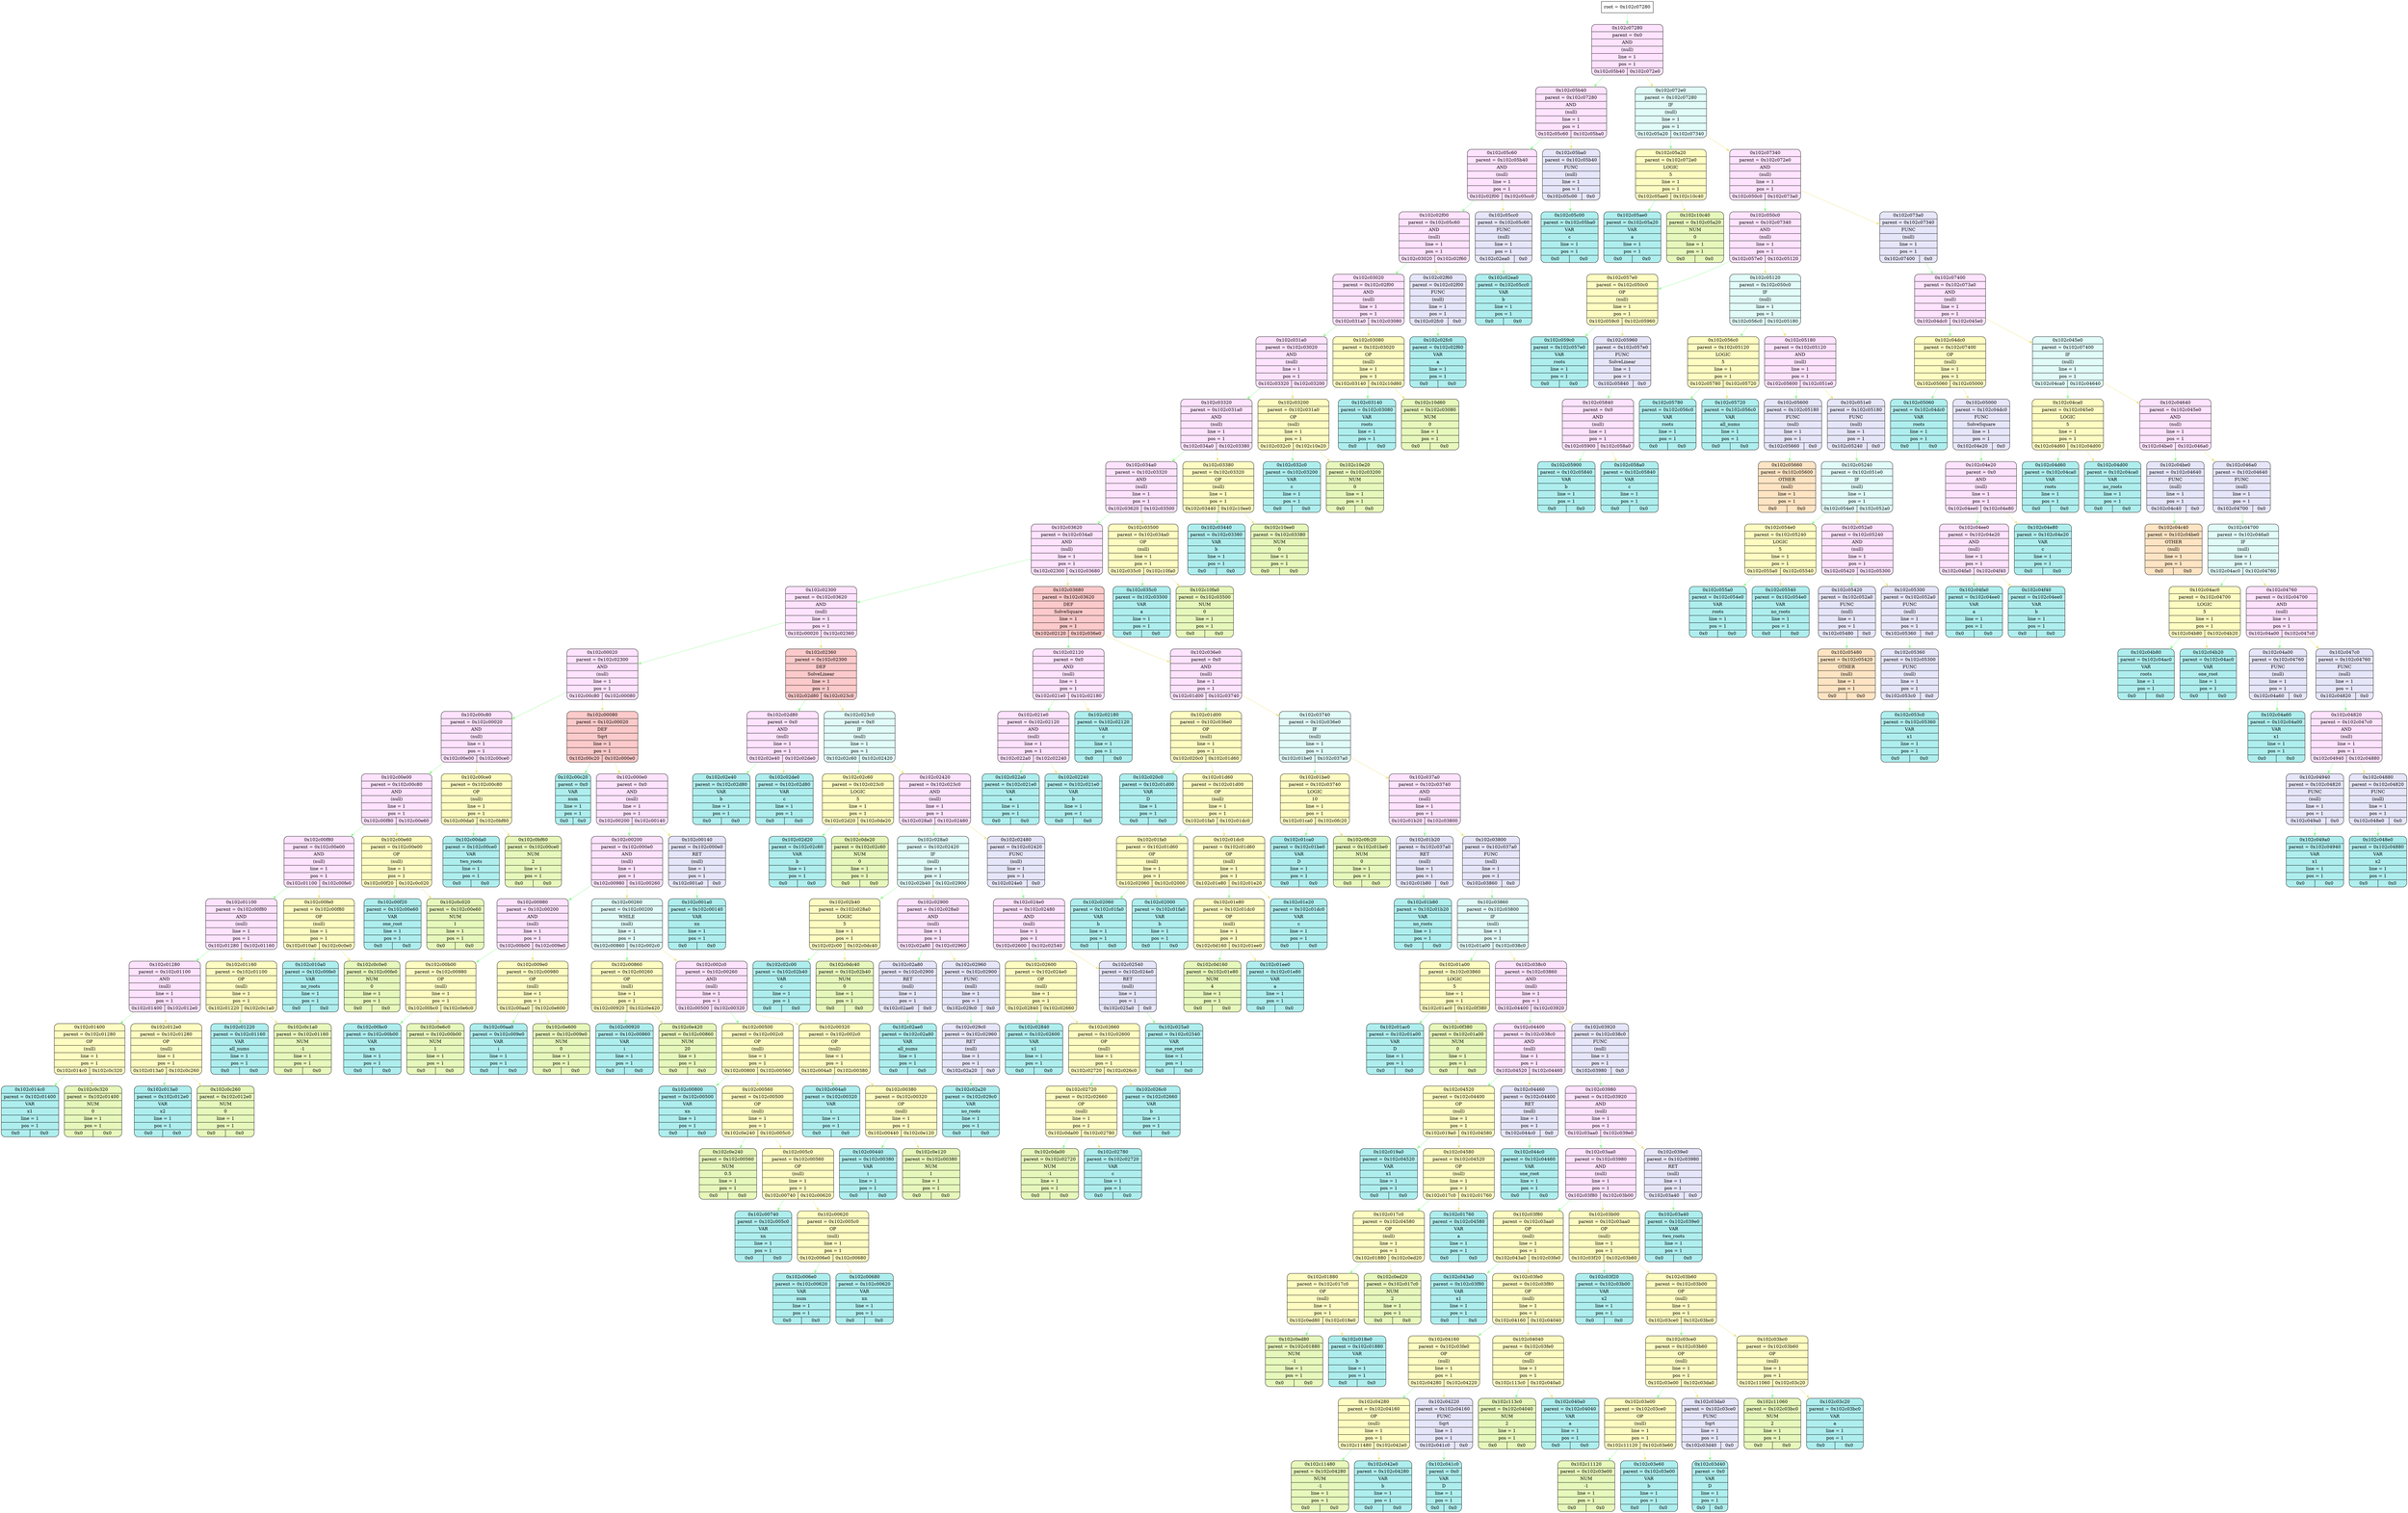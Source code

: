 digraph
{
    node_info[shape = record, label = "{root = 0x102c07280}"];

    node_info->node_0x102c07280 [color = "#98FB98"];
    node_0x102c07280[shape = Mrecord, label = "{{0x102c07280} | {parent =  0x0} | {AND} | {(null)} | {line = 1} | {pos = 1} | {0x102c05b40 | 0x102c072e0}}",
                                        style="filled", fillcolor="#FFE3FF"];
    node_0x102c05b40[shape = Mrecord, label = "{{0x102c05b40} | {parent =  0x102c07280} | {AND} | {(null)} | {line = 1} | {pos = 1} | {0x102c05c60 | 0x102c05ba0}}",
                                        style="filled", fillcolor="#FFE3FF"];
    node_0x102c05c60[shape = Mrecord, label = "{{0x102c05c60} | {parent =  0x102c05b40} | {AND} | {(null)} | {line = 1} | {pos = 1} | {0x102c02f00 | 0x102c05cc0}}",
                                        style="filled", fillcolor="#FFE3FF"];
    node_0x102c02f00[shape = Mrecord, label = "{{0x102c02f00} | {parent =  0x102c05c60} | {AND} | {(null)} | {line = 1} | {pos = 1} | {0x102c03020 | 0x102c02f60}}",
                                        style="filled", fillcolor="#FFE3FF"];
    node_0x102c03020[shape = Mrecord, label = "{{0x102c03020} | {parent =  0x102c02f00} | {AND} | {(null)} | {line = 1} | {pos = 1} | {0x102c031a0 | 0x102c03080}}",
                                        style="filled", fillcolor="#FFE3FF"];
    node_0x102c031a0[shape = Mrecord, label = "{{0x102c031a0} | {parent =  0x102c03020} | {AND} | {(null)} | {line = 1} | {pos = 1} | {0x102c03320 | 0x102c03200}}",
                                        style="filled", fillcolor="#FFE3FF"];
    node_0x102c03320[shape = Mrecord, label = "{{0x102c03320} | {parent =  0x102c031a0} | {AND} | {(null)} | {line = 1} | {pos = 1} | {0x102c034a0 | 0x102c03380}}",
                                        style="filled", fillcolor="#FFE3FF"];
    node_0x102c034a0[shape = Mrecord, label = "{{0x102c034a0} | {parent =  0x102c03320} | {AND} | {(null)} | {line = 1} | {pos = 1} | {0x102c03620 | 0x102c03500}}",
                                        style="filled", fillcolor="#FFE3FF"];
    node_0x102c03620[shape = Mrecord, label = "{{0x102c03620} | {parent =  0x102c034a0} | {AND} | {(null)} | {line = 1} | {pos = 1} | {0x102c02300 | 0x102c03680}}",
                                        style="filled", fillcolor="#FFE3FF"];
    node_0x102c02300[shape = Mrecord, label = "{{0x102c02300} | {parent =  0x102c03620} | {AND} | {(null)} | {line = 1} | {pos = 1} | {0x102c00020 | 0x102c02360}}",
                                        style="filled", fillcolor="#FFE3FF"];
    node_0x102c00020[shape = Mrecord, label = "{{0x102c00020} | {parent =  0x102c02300} | {AND} | {(null)} | {line = 1} | {pos = 1} | {0x102c00c80 | 0x102c00080}}",
                                        style="filled", fillcolor="#FFE3FF"];
    node_0x102c00c80[shape = Mrecord, label = "{{0x102c00c80} | {parent =  0x102c00020} | {AND} | {(null)} | {line = 1} | {pos = 1} | {0x102c00e00 | 0x102c00ce0}}",
                                        style="filled", fillcolor="#FFE3FF"];
    node_0x102c00e00[shape = Mrecord, label = "{{0x102c00e00} | {parent =  0x102c00c80} | {AND} | {(null)} | {line = 1} | {pos = 1} | {0x102c00f80 | 0x102c00e60}}",
                                        style="filled", fillcolor="#FFE3FF"];
    node_0x102c00f80[shape = Mrecord, label = "{{0x102c00f80} | {parent =  0x102c00e00} | {AND} | {(null)} | {line = 1} | {pos = 1} | {0x102c01100 | 0x102c00fe0}}",
                                        style="filled", fillcolor="#FFE3FF"];
    node_0x102c01100[shape = Mrecord, label = "{{0x102c01100} | {parent =  0x102c00f80} | {AND} | {(null)} | {line = 1} | {pos = 1} | {0x102c01280 | 0x102c01160}}",
                                        style="filled", fillcolor="#FFE3FF"];
    node_0x102c01280[shape = Mrecord, label = "{{0x102c01280} | {parent =  0x102c01100} | {AND} | {(null)} | {line = 1} | {pos = 1} | {0x102c01400 | 0x102c012e0}}",
                                        style="filled", fillcolor="#FFE3FF"];
    node_0x102c01400[shape = Mrecord, label = "{{0x102c01400} | {parent =  0x102c01280} | {OP} | {(null)} | {line = 1} | {pos = 1} | {0x102c014c0 | 0x102c0c320}}",
                                        style="filled", fillcolor="#FFFDC2"];
    node_0x102c014c0[shape = Mrecord, label = "{{0x102c014c0} | {parent =  0x102c01400} | {VAR} | {x1} | {line = 1} | {pos = 1} | {0x0 | 0x0}}",
                                        style="filled", fillcolor="#AFEEEE"];
    node_0x102c0c320[shape = Mrecord, label = "{{0x102c0c320} | {parent =  0x102c01400} | {NUM} | {0} | {line = 1} | {pos = 1} | {0x0 | 0x0}}",
                style="filled", fillcolor="#E7F8BC"];
    node_0x102c012e0[shape = Mrecord, label = "{{0x102c012e0} | {parent =  0x102c01280} | {OP} | {(null)} | {line = 1} | {pos = 1} | {0x102c013a0 | 0x102c0c260}}",
                                        style="filled", fillcolor="#FFFDC2"];
    node_0x102c013a0[shape = Mrecord, label = "{{0x102c013a0} | {parent =  0x102c012e0} | {VAR} | {x2} | {line = 1} | {pos = 1} | {0x0 | 0x0}}",
                                        style="filled", fillcolor="#AFEEEE"];
    node_0x102c0c260[shape = Mrecord, label = "{{0x102c0c260} | {parent =  0x102c012e0} | {NUM} | {0} | {line = 1} | {pos = 1} | {0x0 | 0x0}}",
                style="filled", fillcolor="#E7F8BC"];
    node_0x102c01160[shape = Mrecord, label = "{{0x102c01160} | {parent =  0x102c01100} | {OP} | {(null)} | {line = 1} | {pos = 1} | {0x102c01220 | 0x102c0c1a0}}",
                                        style="filled", fillcolor="#FFFDC2"];
    node_0x102c01220[shape = Mrecord, label = "{{0x102c01220} | {parent =  0x102c01160} | {VAR} | {all_nums} | {line = 1} | {pos = 1} | {0x0 | 0x0}}",
                                        style="filled", fillcolor="#AFEEEE"];
    node_0x102c0c1a0[shape = Mrecord, label = "{{0x102c0c1a0} | {parent =  0x102c01160} | {NUM} | {-1} | {line = 1} | {pos = 1} | {0x0 | 0x0}}",
                style="filled", fillcolor="#E7F8BC"];
    node_0x102c00fe0[shape = Mrecord, label = "{{0x102c00fe0} | {parent =  0x102c00f80} | {OP} | {(null)} | {line = 1} | {pos = 1} | {0x102c010a0 | 0x102c0c0e0}}",
                                        style="filled", fillcolor="#FFFDC2"];
    node_0x102c010a0[shape = Mrecord, label = "{{0x102c010a0} | {parent =  0x102c00fe0} | {VAR} | {no_roots} | {line = 1} | {pos = 1} | {0x0 | 0x0}}",
                                        style="filled", fillcolor="#AFEEEE"];
    node_0x102c0c0e0[shape = Mrecord, label = "{{0x102c0c0e0} | {parent =  0x102c00fe0} | {NUM} | {0} | {line = 1} | {pos = 1} | {0x0 | 0x0}}",
                style="filled", fillcolor="#E7F8BC"];
    node_0x102c00e60[shape = Mrecord, label = "{{0x102c00e60} | {parent =  0x102c00e00} | {OP} | {(null)} | {line = 1} | {pos = 1} | {0x102c00f20 | 0x102c0c020}}",
                                        style="filled", fillcolor="#FFFDC2"];
    node_0x102c00f20[shape = Mrecord, label = "{{0x102c00f20} | {parent =  0x102c00e60} | {VAR} | {one_root} | {line = 1} | {pos = 1} | {0x0 | 0x0}}",
                                        style="filled", fillcolor="#AFEEEE"];
    node_0x102c0c020[shape = Mrecord, label = "{{0x102c0c020} | {parent =  0x102c00e60} | {NUM} | {1} | {line = 1} | {pos = 1} | {0x0 | 0x0}}",
                style="filled", fillcolor="#E7F8BC"];
    node_0x102c00ce0[shape = Mrecord, label = "{{0x102c00ce0} | {parent =  0x102c00c80} | {OP} | {(null)} | {line = 1} | {pos = 1} | {0x102c00da0 | 0x102c0bf60}}",
                                        style="filled", fillcolor="#FFFDC2"];
    node_0x102c00da0[shape = Mrecord, label = "{{0x102c00da0} | {parent =  0x102c00ce0} | {VAR} | {two_roots} | {line = 1} | {pos = 1} | {0x0 | 0x0}}",
                                        style="filled", fillcolor="#AFEEEE"];
    node_0x102c0bf60[shape = Mrecord, label = "{{0x102c0bf60} | {parent =  0x102c00ce0} | {NUM} | {2} | {line = 1} | {pos = 1} | {0x0 | 0x0}}",
                style="filled", fillcolor="#E7F8BC"];
    node_0x102c00080[shape = Mrecord, label = "{{0x102c00080} | {parent =  0x102c00020} | {DEF} | {Sqrt} | {line = 1} | {pos = 1} | {0x102c00c20 | 0x102c000e0}}",
                                        style="filled", fillcolor="#FCCACA"];
    node_0x102c00c20[shape = Mrecord, label = "{{0x102c00c20} | {parent =  0x0} | {VAR} | {num} | {line = 1} | {pos = 1} | {0x0 | 0x0}}",
                                        style="filled", fillcolor="#AFEEEE"];
    node_0x102c000e0[shape = Mrecord, label = "{{0x102c000e0} | {parent =  0x0} | {AND} | {(null)} | {line = 1} | {pos = 1} | {0x102c00200 | 0x102c00140}}",
                                        style="filled", fillcolor="#FFE3FF"];
    node_0x102c00200[shape = Mrecord, label = "{{0x102c00200} | {parent =  0x102c000e0} | {AND} | {(null)} | {line = 1} | {pos = 1} | {0x102c00980 | 0x102c00260}}",
                                        style="filled", fillcolor="#FFE3FF"];
    node_0x102c00980[shape = Mrecord, label = "{{0x102c00980} | {parent =  0x102c00200} | {AND} | {(null)} | {line = 1} | {pos = 1} | {0x102c00b00 | 0x102c009e0}}",
                                        style="filled", fillcolor="#FFE3FF"];
    node_0x102c00b00[shape = Mrecord, label = "{{0x102c00b00} | {parent =  0x102c00980} | {OP} | {(null)} | {line = 1} | {pos = 1} | {0x102c00bc0 | 0x102c0e6c0}}",
                                        style="filled", fillcolor="#FFFDC2"];
    node_0x102c00bc0[shape = Mrecord, label = "{{0x102c00bc0} | {parent =  0x102c00b00} | {VAR} | {xn} | {line = 1} | {pos = 1} | {0x0 | 0x0}}",
                                        style="filled", fillcolor="#AFEEEE"];
    node_0x102c0e6c0[shape = Mrecord, label = "{{0x102c0e6c0} | {parent =  0x102c00b00} | {NUM} | {1} | {line = 1} | {pos = 1} | {0x0 | 0x0}}",
                style="filled", fillcolor="#E7F8BC"];
    node_0x102c009e0[shape = Mrecord, label = "{{0x102c009e0} | {parent =  0x102c00980} | {OP} | {(null)} | {line = 1} | {pos = 1} | {0x102c00aa0 | 0x102c0e600}}",
                                        style="filled", fillcolor="#FFFDC2"];
    node_0x102c00aa0[shape = Mrecord, label = "{{0x102c00aa0} | {parent =  0x102c009e0} | {VAR} | {i} | {line = 1} | {pos = 1} | {0x0 | 0x0}}",
                                        style="filled", fillcolor="#AFEEEE"];
    node_0x102c0e600[shape = Mrecord, label = "{{0x102c0e600} | {parent =  0x102c009e0} | {NUM} | {0} | {line = 1} | {pos = 1} | {0x0 | 0x0}}",
                style="filled", fillcolor="#E7F8BC"];
    node_0x102c00260[shape = Mrecord, label = "{{0x102c00260} | {parent =  0x102c00200} | {WHILE} | {(null)} | {line = 1} | {pos = 1} | {0x102c00860 | 0x102c002c0}}",
                                        style="filled", fillcolor="#E1FCF9"];
    node_0x102c00860[shape = Mrecord, label = "{{0x102c00860} | {parent =  0x102c00260} | {OP} | {(null)} | {line = 1} | {pos = 1} | {0x102c00920 | 0x102c0e420}}",
                                        style="filled", fillcolor="#FFFDC2"];
    node_0x102c00920[shape = Mrecord, label = "{{0x102c00920} | {parent =  0x102c00860} | {VAR} | {i} | {line = 1} | {pos = 1} | {0x0 | 0x0}}",
                                        style="filled", fillcolor="#AFEEEE"];
    node_0x102c0e420[shape = Mrecord, label = "{{0x102c0e420} | {parent =  0x102c00860} | {NUM} | {20} | {line = 1} | {pos = 1} | {0x0 | 0x0}}",
                style="filled", fillcolor="#E7F8BC"];
    node_0x102c002c0[shape = Mrecord, label = "{{0x102c002c0} | {parent =  0x102c00260} | {AND} | {(null)} | {line = 1} | {pos = 1} | {0x102c00500 | 0x102c00320}}",
                                        style="filled", fillcolor="#FFE3FF"];
    node_0x102c00500[shape = Mrecord, label = "{{0x102c00500} | {parent =  0x102c002c0} | {OP} | {(null)} | {line = 1} | {pos = 1} | {0x102c00800 | 0x102c00560}}",
                                        style="filled", fillcolor="#FFFDC2"];
    node_0x102c00800[shape = Mrecord, label = "{{0x102c00800} | {parent =  0x102c00500} | {VAR} | {xn} | {line = 1} | {pos = 1} | {0x0 | 0x0}}",
                                        style="filled", fillcolor="#AFEEEE"];
    node_0x102c00560[shape = Mrecord, label = "{{0x102c00560} | {parent =  0x102c00500} | {OP} | {(null)} | {line = 1} | {pos = 1} | {0x102c0e240 | 0x102c005c0}}",
                                        style="filled", fillcolor="#FFFDC2"];
    node_0x102c0e240[shape = Mrecord, label = "{{0x102c0e240} | {parent =  0x102c00560} | {NUM} | {0.5} | {line = 1} | {pos = 1} | {0x0 | 0x0}}",
                style="filled", fillcolor="#E7F8BC"];
    node_0x102c005c0[shape = Mrecord, label = "{{0x102c005c0} | {parent =  0x102c00560} | {OP} | {(null)} | {line = 1} | {pos = 1} | {0x102c00740 | 0x102c00620}}",
                                        style="filled", fillcolor="#FFFDC2"];
    node_0x102c00740[shape = Mrecord, label = "{{0x102c00740} | {parent =  0x102c005c0} | {VAR} | {xn} | {line = 1} | {pos = 1} | {0x0 | 0x0}}",
                                        style="filled", fillcolor="#AFEEEE"];
    node_0x102c00620[shape = Mrecord, label = "{{0x102c00620} | {parent =  0x102c005c0} | {OP} | {(null)} | {line = 1} | {pos = 1} | {0x102c006e0 | 0x102c00680}}",
                                        style="filled", fillcolor="#FFFDC2"];
    node_0x102c006e0[shape = Mrecord, label = "{{0x102c006e0} | {parent =  0x102c00620} | {VAR} | {num} | {line = 1} | {pos = 1} | {0x0 | 0x0}}",
                                        style="filled", fillcolor="#AFEEEE"];
    node_0x102c00680[shape = Mrecord, label = "{{0x102c00680} | {parent =  0x102c00620} | {VAR} | {xn} | {line = 1} | {pos = 1} | {0x0 | 0x0}}",
                                        style="filled", fillcolor="#AFEEEE"];
    node_0x102c00320[shape = Mrecord, label = "{{0x102c00320} | {parent =  0x102c002c0} | {OP} | {(null)} | {line = 1} | {pos = 1} | {0x102c004a0 | 0x102c00380}}",
                                        style="filled", fillcolor="#FFFDC2"];
    node_0x102c004a0[shape = Mrecord, label = "{{0x102c004a0} | {parent =  0x102c00320} | {VAR} | {i} | {line = 1} | {pos = 1} | {0x0 | 0x0}}",
                                        style="filled", fillcolor="#AFEEEE"];
    node_0x102c00380[shape = Mrecord, label = "{{0x102c00380} | {parent =  0x102c00320} | {OP} | {(null)} | {line = 1} | {pos = 1} | {0x102c00440 | 0x102c0e120}}",
                                        style="filled", fillcolor="#FFFDC2"];
    node_0x102c00440[shape = Mrecord, label = "{{0x102c00440} | {parent =  0x102c00380} | {VAR} | {i} | {line = 1} | {pos = 1} | {0x0 | 0x0}}",
                                        style="filled", fillcolor="#AFEEEE"];
    node_0x102c0e120[shape = Mrecord, label = "{{0x102c0e120} | {parent =  0x102c00380} | {NUM} | {1} | {line = 1} | {pos = 1} | {0x0 | 0x0}}",
                style="filled", fillcolor="#E7F8BC"];
    node_0x102c00140[shape = Mrecord, label = "{{0x102c00140} | {parent =  0x102c000e0} | {RET} | {(null)} | {line = 1} | {pos = 1} | {0x102c001a0 | 0x0}}",
                                        style="filled", fillcolor="#E6E6FA"];
    node_0x102c001a0[shape = Mrecord, label = "{{0x102c001a0} | {parent =  0x102c00140} | {VAR} | {xn} | {line = 1} | {pos = 1} | {0x0 | 0x0}}",
                                        style="filled", fillcolor="#AFEEEE"];
    node_0x102c02360[shape = Mrecord, label = "{{0x102c02360} | {parent =  0x102c02300} | {DEF} | {SolveLinear} | {line = 1} | {pos = 1} | {0x102c02d80 | 0x102c023c0}}",
                                        style="filled", fillcolor="#FCCACA"];
    node_0x102c02d80[shape = Mrecord, label = "{{0x102c02d80} | {parent =  0x0} | {AND} | {(null)} | {line = 1} | {pos = 1} | {0x102c02e40 | 0x102c02de0}}",
                                        style="filled", fillcolor="#FFE3FF"];
    node_0x102c02e40[shape = Mrecord, label = "{{0x102c02e40} | {parent =  0x102c02d80} | {VAR} | {b} | {line = 1} | {pos = 1} | {0x0 | 0x0}}",
                                        style="filled", fillcolor="#AFEEEE"];
    node_0x102c02de0[shape = Mrecord, label = "{{0x102c02de0} | {parent =  0x102c02d80} | {VAR} | {c} | {line = 1} | {pos = 1} | {0x0 | 0x0}}",
                                        style="filled", fillcolor="#AFEEEE"];
    node_0x102c023c0[shape = Mrecord, label = "{{0x102c023c0} | {parent =  0x0} | {IF} | {(null)} | {line = 1} | {pos = 1} | {0x102c02c60 | 0x102c02420}}",
                                        style="filled", fillcolor="#E1FCF9"];
    node_0x102c02c60[shape = Mrecord, label = "{{0x102c02c60} | {parent =  0x102c023c0} | {LOGIC} | {5} | {line = 1} | {pos = 1} | {0x102c02d20 | 0x102c0de20}}",
                style="filled", fillcolor="#FFFDC2"];
    node_0x102c02d20[shape = Mrecord, label = "{{0x102c02d20} | {parent =  0x102c02c60} | {VAR} | {b} | {line = 1} | {pos = 1} | {0x0 | 0x0}}",
                                        style="filled", fillcolor="#AFEEEE"];
    node_0x102c0de20[shape = Mrecord, label = "{{0x102c0de20} | {parent =  0x102c02c60} | {NUM} | {0} | {line = 1} | {pos = 1} | {0x0 | 0x0}}",
                style="filled", fillcolor="#E7F8BC"];
    node_0x102c02420[shape = Mrecord, label = "{{0x102c02420} | {parent =  0x102c023c0} | {AND} | {(null)} | {line = 1} | {pos = 1} | {0x102c028a0 | 0x102c02480}}",
                                        style="filled", fillcolor="#FFE3FF"];
    node_0x102c028a0[shape = Mrecord, label = "{{0x102c028a0} | {parent =  0x102c02420} | {IF} | {(null)} | {line = 1} | {pos = 1} | {0x102c02b40 | 0x102c02900}}",
                                        style="filled", fillcolor="#E1FCF9"];
    node_0x102c02b40[shape = Mrecord, label = "{{0x102c02b40} | {parent =  0x102c028a0} | {LOGIC} | {5} | {line = 1} | {pos = 1} | {0x102c02c00 | 0x102c0dc40}}",
                style="filled", fillcolor="#FFFDC2"];
    node_0x102c02c00[shape = Mrecord, label = "{{0x102c02c00} | {parent =  0x102c02b40} | {VAR} | {c} | {line = 1} | {pos = 1} | {0x0 | 0x0}}",
                                        style="filled", fillcolor="#AFEEEE"];
    node_0x102c0dc40[shape = Mrecord, label = "{{0x102c0dc40} | {parent =  0x102c02b40} | {NUM} | {0} | {line = 1} | {pos = 1} | {0x0 | 0x0}}",
                style="filled", fillcolor="#E7F8BC"];
    node_0x102c02900[shape = Mrecord, label = "{{0x102c02900} | {parent =  0x102c028a0} | {AND} | {(null)} | {line = 1} | {pos = 1} | {0x102c02a80 | 0x102c02960}}",
                                        style="filled", fillcolor="#FFE3FF"];
    node_0x102c02a80[shape = Mrecord, label = "{{0x102c02a80} | {parent =  0x102c02900} | {RET} | {(null)} | {line = 1} | {pos = 1} | {0x102c02ae0 | 0x0}}",
                                        style="filled", fillcolor="#E6E6FA"];
    node_0x102c02ae0[shape = Mrecord, label = "{{0x102c02ae0} | {parent =  0x102c02a80} | {VAR} | {all_nums} | {line = 1} | {pos = 1} | {0x0 | 0x0}}",
                                        style="filled", fillcolor="#AFEEEE"];
    node_0x102c02960[shape = Mrecord, label = "{{0x102c02960} | {parent =  0x102c02900} | {FUNC} | {(null)} | {line = 1} | {pos = 1} | {0x102c029c0 | 0x0}}",
                                        style="filled", fillcolor="#E6E6FA"];
    node_0x102c029c0[shape = Mrecord, label = "{{0x102c029c0} | {parent =  0x102c02960} | {RET} | {(null)} | {line = 1} | {pos = 1} | {0x102c02a20 | 0x0}}",
                                        style="filled", fillcolor="#E6E6FA"];
    node_0x102c02a20[shape = Mrecord, label = "{{0x102c02a20} | {parent =  0x102c029c0} | {VAR} | {no_roots} | {line = 1} | {pos = 1} | {0x0 | 0x0}}",
                                        style="filled", fillcolor="#AFEEEE"];
    node_0x102c02480[shape = Mrecord, label = "{{0x102c02480} | {parent =  0x102c02420} | {FUNC} | {(null)} | {line = 1} | {pos = 1} | {0x102c024e0 | 0x0}}",
                                        style="filled", fillcolor="#E6E6FA"];
    node_0x102c024e0[shape = Mrecord, label = "{{0x102c024e0} | {parent =  0x102c02480} | {AND} | {(null)} | {line = 1} | {pos = 1} | {0x102c02600 | 0x102c02540}}",
                                        style="filled", fillcolor="#FFE3FF"];
    node_0x102c02600[shape = Mrecord, label = "{{0x102c02600} | {parent =  0x102c024e0} | {OP} | {(null)} | {line = 1} | {pos = 1} | {0x102c02840 | 0x102c02660}}",
                                        style="filled", fillcolor="#FFFDC2"];
    node_0x102c02840[shape = Mrecord, label = "{{0x102c02840} | {parent =  0x102c02600} | {VAR} | {x1} | {line = 1} | {pos = 1} | {0x0 | 0x0}}",
                                        style="filled", fillcolor="#AFEEEE"];
    node_0x102c02660[shape = Mrecord, label = "{{0x102c02660} | {parent =  0x102c02600} | {OP} | {(null)} | {line = 1} | {pos = 1} | {0x102c02720 | 0x102c026c0}}",
                                        style="filled", fillcolor="#FFFDC2"];
    node_0x102c02720[shape = Mrecord, label = "{{0x102c02720} | {parent =  0x102c02660} | {OP} | {(null)} | {line = 1} | {pos = 1} | {0x102c0da00 | 0x102c02780}}",
                                        style="filled", fillcolor="#FFFDC2"];
    node_0x102c0da00[shape = Mrecord, label = "{{0x102c0da00} | {parent =  0x102c02720} | {NUM} | {-1} | {line = 1} | {pos = 1} | {0x0 | 0x0}}",
                style="filled", fillcolor="#E7F8BC"];
    node_0x102c02780[shape = Mrecord, label = "{{0x102c02780} | {parent =  0x102c02720} | {VAR} | {c} | {line = 1} | {pos = 1} | {0x0 | 0x0}}",
                                        style="filled", fillcolor="#AFEEEE"];
    node_0x102c026c0[shape = Mrecord, label = "{{0x102c026c0} | {parent =  0x102c02660} | {VAR} | {b} | {line = 1} | {pos = 1} | {0x0 | 0x0}}",
                                        style="filled", fillcolor="#AFEEEE"];
    node_0x102c02540[shape = Mrecord, label = "{{0x102c02540} | {parent =  0x102c024e0} | {RET} | {(null)} | {line = 1} | {pos = 1} | {0x102c025a0 | 0x0}}",
                                        style="filled", fillcolor="#E6E6FA"];
    node_0x102c025a0[shape = Mrecord, label = "{{0x102c025a0} | {parent =  0x102c02540} | {VAR} | {one_root} | {line = 1} | {pos = 1} | {0x0 | 0x0}}",
                                        style="filled", fillcolor="#AFEEEE"];
    node_0x102c03680[shape = Mrecord, label = "{{0x102c03680} | {parent =  0x102c03620} | {DEF} | {SolveSquare} | {line = 1} | {pos = 1} | {0x102c02120 | 0x102c036e0}}",
                                        style="filled", fillcolor="#FCCACA"];
    node_0x102c02120[shape = Mrecord, label = "{{0x102c02120} | {parent =  0x0} | {AND} | {(null)} | {line = 1} | {pos = 1} | {0x102c021e0 | 0x102c02180}}",
                                        style="filled", fillcolor="#FFE3FF"];
    node_0x102c021e0[shape = Mrecord, label = "{{0x102c021e0} | {parent =  0x102c02120} | {AND} | {(null)} | {line = 1} | {pos = 1} | {0x102c022a0 | 0x102c02240}}",
                                        style="filled", fillcolor="#FFE3FF"];
    node_0x102c022a0[shape = Mrecord, label = "{{0x102c022a0} | {parent =  0x102c021e0} | {VAR} | {a} | {line = 1} | {pos = 1} | {0x0 | 0x0}}",
                                        style="filled", fillcolor="#AFEEEE"];
    node_0x102c02240[shape = Mrecord, label = "{{0x102c02240} | {parent =  0x102c021e0} | {VAR} | {b} | {line = 1} | {pos = 1} | {0x0 | 0x0}}",
                                        style="filled", fillcolor="#AFEEEE"];
    node_0x102c02180[shape = Mrecord, label = "{{0x102c02180} | {parent =  0x102c02120} | {VAR} | {c} | {line = 1} | {pos = 1} | {0x0 | 0x0}}",
                                        style="filled", fillcolor="#AFEEEE"];
    node_0x102c036e0[shape = Mrecord, label = "{{0x102c036e0} | {parent =  0x0} | {AND} | {(null)} | {line = 1} | {pos = 1} | {0x102c01d00 | 0x102c03740}}",
                                        style="filled", fillcolor="#FFE3FF"];
    node_0x102c01d00[shape = Mrecord, label = "{{0x102c01d00} | {parent =  0x102c036e0} | {OP} | {(null)} | {line = 1} | {pos = 1} | {0x102c020c0 | 0x102c01d60}}",
                                        style="filled", fillcolor="#FFFDC2"];
    node_0x102c020c0[shape = Mrecord, label = "{{0x102c020c0} | {parent =  0x102c01d00} | {VAR} | {D} | {line = 1} | {pos = 1} | {0x0 | 0x0}}",
                                        style="filled", fillcolor="#AFEEEE"];
    node_0x102c01d60[shape = Mrecord, label = "{{0x102c01d60} | {parent =  0x102c01d00} | {OP} | {(null)} | {line = 1} | {pos = 1} | {0x102c01fa0 | 0x102c01dc0}}",
                                        style="filled", fillcolor="#FFFDC2"];
    node_0x102c01fa0[shape = Mrecord, label = "{{0x102c01fa0} | {parent =  0x102c01d60} | {OP} | {(null)} | {line = 1} | {pos = 1} | {0x102c02060 | 0x102c02000}}",
                                        style="filled", fillcolor="#FFFDC2"];
    node_0x102c02060[shape = Mrecord, label = "{{0x102c02060} | {parent =  0x102c01fa0} | {VAR} | {b} | {line = 1} | {pos = 1} | {0x0 | 0x0}}",
                                        style="filled", fillcolor="#AFEEEE"];
    node_0x102c02000[shape = Mrecord, label = "{{0x102c02000} | {parent =  0x102c01fa0} | {VAR} | {b} | {line = 1} | {pos = 1} | {0x0 | 0x0}}",
                                        style="filled", fillcolor="#AFEEEE"];
    node_0x102c01dc0[shape = Mrecord, label = "{{0x102c01dc0} | {parent =  0x102c01d60} | {OP} | {(null)} | {line = 1} | {pos = 1} | {0x102c01e80 | 0x102c01e20}}",
                                        style="filled", fillcolor="#FFFDC2"];
    node_0x102c01e80[shape = Mrecord, label = "{{0x102c01e80} | {parent =  0x102c01dc0} | {OP} | {(null)} | {line = 1} | {pos = 1} | {0x102c0d160 | 0x102c01ee0}}",
                                        style="filled", fillcolor="#FFFDC2"];
    node_0x102c0d160[shape = Mrecord, label = "{{0x102c0d160} | {parent =  0x102c01e80} | {NUM} | {4} | {line = 1} | {pos = 1} | {0x0 | 0x0}}",
                style="filled", fillcolor="#E7F8BC"];
    node_0x102c01ee0[shape = Mrecord, label = "{{0x102c01ee0} | {parent =  0x102c01e80} | {VAR} | {a} | {line = 1} | {pos = 1} | {0x0 | 0x0}}",
                                        style="filled", fillcolor="#AFEEEE"];
    node_0x102c01e20[shape = Mrecord, label = "{{0x102c01e20} | {parent =  0x102c01dc0} | {VAR} | {c} | {line = 1} | {pos = 1} | {0x0 | 0x0}}",
                                        style="filled", fillcolor="#AFEEEE"];
    node_0x102c03740[shape = Mrecord, label = "{{0x102c03740} | {parent =  0x102c036e0} | {IF} | {(null)} | {line = 1} | {pos = 1} | {0x102c01be0 | 0x102c037a0}}",
                                        style="filled", fillcolor="#E1FCF9"];
    node_0x102c01be0[shape = Mrecord, label = "{{0x102c01be0} | {parent =  0x102c03740} | {LOGIC} | {10} | {line = 1} | {pos = 1} | {0x102c01ca0 | 0x102c0fc20}}",
                style="filled", fillcolor="#FFFDC2"];
    node_0x102c01ca0[shape = Mrecord, label = "{{0x102c01ca0} | {parent =  0x102c01be0} | {VAR} | {D} | {line = 1} | {pos = 1} | {0x0 | 0x0}}",
                                        style="filled", fillcolor="#AFEEEE"];
    node_0x102c0fc20[shape = Mrecord, label = "{{0x102c0fc20} | {parent =  0x102c01be0} | {NUM} | {0} | {line = 1} | {pos = 1} | {0x0 | 0x0}}",
                style="filled", fillcolor="#E7F8BC"];
    node_0x102c037a0[shape = Mrecord, label = "{{0x102c037a0} | {parent =  0x102c03740} | {AND} | {(null)} | {line = 1} | {pos = 1} | {0x102c01b20 | 0x102c03800}}",
                                        style="filled", fillcolor="#FFE3FF"];
    node_0x102c01b20[shape = Mrecord, label = "{{0x102c01b20} | {parent =  0x102c037a0} | {RET} | {(null)} | {line = 1} | {pos = 1} | {0x102c01b80 | 0x0}}",
                                        style="filled", fillcolor="#E6E6FA"];
    node_0x102c01b80[shape = Mrecord, label = "{{0x102c01b80} | {parent =  0x102c01b20} | {VAR} | {no_roots} | {line = 1} | {pos = 1} | {0x0 | 0x0}}",
                                        style="filled", fillcolor="#AFEEEE"];
    node_0x102c03800[shape = Mrecord, label = "{{0x102c03800} | {parent =  0x102c037a0} | {FUNC} | {(null)} | {line = 1} | {pos = 1} | {0x102c03860 | 0x0}}",
                                        style="filled", fillcolor="#E6E6FA"];
    node_0x102c03860[shape = Mrecord, label = "{{0x102c03860} | {parent =  0x102c03800} | {IF} | {(null)} | {line = 1} | {pos = 1} | {0x102c01a00 | 0x102c038c0}}",
                                        style="filled", fillcolor="#E1FCF9"];
    node_0x102c01a00[shape = Mrecord, label = "{{0x102c01a00} | {parent =  0x102c03860} | {LOGIC} | {5} | {line = 1} | {pos = 1} | {0x102c01ac0 | 0x102c0f380}}",
                style="filled", fillcolor="#FFFDC2"];
    node_0x102c01ac0[shape = Mrecord, label = "{{0x102c01ac0} | {parent =  0x102c01a00} | {VAR} | {D} | {line = 1} | {pos = 1} | {0x0 | 0x0}}",
                                        style="filled", fillcolor="#AFEEEE"];
    node_0x102c0f380[shape = Mrecord, label = "{{0x102c0f380} | {parent =  0x102c01a00} | {NUM} | {0} | {line = 1} | {pos = 1} | {0x0 | 0x0}}",
                style="filled", fillcolor="#E7F8BC"];
    node_0x102c038c0[shape = Mrecord, label = "{{0x102c038c0} | {parent =  0x102c03860} | {AND} | {(null)} | {line = 1} | {pos = 1} | {0x102c04400 | 0x102c03920}}",
                                        style="filled", fillcolor="#FFE3FF"];
    node_0x102c04400[shape = Mrecord, label = "{{0x102c04400} | {parent =  0x102c038c0} | {AND} | {(null)} | {line = 1} | {pos = 1} | {0x102c04520 | 0x102c04460}}",
                                        style="filled", fillcolor="#FFE3FF"];
    node_0x102c04520[shape = Mrecord, label = "{{0x102c04520} | {parent =  0x102c04400} | {OP} | {(null)} | {line = 1} | {pos = 1} | {0x102c019a0 | 0x102c04580}}",
                                        style="filled", fillcolor="#FFFDC2"];
    node_0x102c019a0[shape = Mrecord, label = "{{0x102c019a0} | {parent =  0x102c04520} | {VAR} | {x1} | {line = 1} | {pos = 1} | {0x0 | 0x0}}",
                                        style="filled", fillcolor="#AFEEEE"];
    node_0x102c04580[shape = Mrecord, label = "{{0x102c04580} | {parent =  0x102c04520} | {OP} | {(null)} | {line = 1} | {pos = 1} | {0x102c017c0 | 0x102c01760}}",
                                        style="filled", fillcolor="#FFFDC2"];
    node_0x102c017c0[shape = Mrecord, label = "{{0x102c017c0} | {parent =  0x102c04580} | {OP} | {(null)} | {line = 1} | {pos = 1} | {0x102c01880 | 0x102c0ed20}}",
                                        style="filled", fillcolor="#FFFDC2"];
    node_0x102c01880[shape = Mrecord, label = "{{0x102c01880} | {parent =  0x102c017c0} | {OP} | {(null)} | {line = 1} | {pos = 1} | {0x102c0ed80 | 0x102c018e0}}",
                                        style="filled", fillcolor="#FFFDC2"];
    node_0x102c0ed80[shape = Mrecord, label = "{{0x102c0ed80} | {parent =  0x102c01880} | {NUM} | {-1} | {line = 1} | {pos = 1} | {0x0 | 0x0}}",
                style="filled", fillcolor="#E7F8BC"];
    node_0x102c018e0[shape = Mrecord, label = "{{0x102c018e0} | {parent =  0x102c01880} | {VAR} | {b} | {line = 1} | {pos = 1} | {0x0 | 0x0}}",
                                        style="filled", fillcolor="#AFEEEE"];
    node_0x102c0ed20[shape = Mrecord, label = "{{0x102c0ed20} | {parent =  0x102c017c0} | {NUM} | {2} | {line = 1} | {pos = 1} | {0x0 | 0x0}}",
                style="filled", fillcolor="#E7F8BC"];
    node_0x102c01760[shape = Mrecord, label = "{{0x102c01760} | {parent =  0x102c04580} | {VAR} | {a} | {line = 1} | {pos = 1} | {0x0 | 0x0}}",
                                        style="filled", fillcolor="#AFEEEE"];
    node_0x102c04460[shape = Mrecord, label = "{{0x102c04460} | {parent =  0x102c04400} | {RET} | {(null)} | {line = 1} | {pos = 1} | {0x102c044c0 | 0x0}}",
                                        style="filled", fillcolor="#E6E6FA"];
    node_0x102c044c0[shape = Mrecord, label = "{{0x102c044c0} | {parent =  0x102c04460} | {VAR} | {one_root} | {line = 1} | {pos = 1} | {0x0 | 0x0}}",
                                        style="filled", fillcolor="#AFEEEE"];
    node_0x102c03920[shape = Mrecord, label = "{{0x102c03920} | {parent =  0x102c038c0} | {FUNC} | {(null)} | {line = 1} | {pos = 1} | {0x102c03980 | 0x0}}",
                                        style="filled", fillcolor="#E6E6FA"];
    node_0x102c03980[shape = Mrecord, label = "{{0x102c03980} | {parent =  0x102c03920} | {AND} | {(null)} | {line = 1} | {pos = 1} | {0x102c03aa0 | 0x102c039e0}}",
                                        style="filled", fillcolor="#FFE3FF"];
    node_0x102c03aa0[shape = Mrecord, label = "{{0x102c03aa0} | {parent =  0x102c03980} | {AND} | {(null)} | {line = 1} | {pos = 1} | {0x102c03f80 | 0x102c03b00}}",
                                        style="filled", fillcolor="#FFE3FF"];
    node_0x102c03f80[shape = Mrecord, label = "{{0x102c03f80} | {parent =  0x102c03aa0} | {OP} | {(null)} | {line = 1} | {pos = 1} | {0x102c043a0 | 0x102c03fe0}}",
                                        style="filled", fillcolor="#FFFDC2"];
    node_0x102c043a0[shape = Mrecord, label = "{{0x102c043a0} | {parent =  0x102c03f80} | {VAR} | {x1} | {line = 1} | {pos = 1} | {0x0 | 0x0}}",
                                        style="filled", fillcolor="#AFEEEE"];
    node_0x102c03fe0[shape = Mrecord, label = "{{0x102c03fe0} | {parent =  0x102c03f80} | {OP} | {(null)} | {line = 1} | {pos = 1} | {0x102c04160 | 0x102c04040}}",
                                        style="filled", fillcolor="#FFFDC2"];
    node_0x102c04160[shape = Mrecord, label = "{{0x102c04160} | {parent =  0x102c03fe0} | {OP} | {(null)} | {line = 1} | {pos = 1} | {0x102c04280 | 0x102c04220}}",
                                        style="filled", fillcolor="#FFFDC2"];
    node_0x102c04280[shape = Mrecord, label = "{{0x102c04280} | {parent =  0x102c04160} | {OP} | {(null)} | {line = 1} | {pos = 1} | {0x102c11480 | 0x102c042e0}}",
                                        style="filled", fillcolor="#FFFDC2"];
    node_0x102c11480[shape = Mrecord, label = "{{0x102c11480} | {parent =  0x102c04280} | {NUM} | {-1} | {line = 1} | {pos = 1} | {0x0 | 0x0}}",
                style="filled", fillcolor="#E7F8BC"];
    node_0x102c042e0[shape = Mrecord, label = "{{0x102c042e0} | {parent =  0x102c04280} | {VAR} | {b} | {line = 1} | {pos = 1} | {0x0 | 0x0}}",
                                        style="filled", fillcolor="#AFEEEE"];
    node_0x102c04220[shape = Mrecord, label = "{{0x102c04220} | {parent =  0x102c04160} | {FUNC} | {Sqrt} | {line = 1} | {pos = 1} | {0x102c041c0 | 0x0}}",
                                        style="filled", fillcolor="#E6E6FA"];
    node_0x102c041c0[shape = Mrecord, label = "{{0x102c041c0} | {parent =  0x0} | {VAR} | {D} | {line = 1} | {pos = 1} | {0x0 | 0x0}}",
                                        style="filled", fillcolor="#AFEEEE"];
    node_0x102c04040[shape = Mrecord, label = "{{0x102c04040} | {parent =  0x102c03fe0} | {OP} | {(null)} | {line = 1} | {pos = 1} | {0x102c113c0 | 0x102c040a0}}",
                                        style="filled", fillcolor="#FFFDC2"];
    node_0x102c113c0[shape = Mrecord, label = "{{0x102c113c0} | {parent =  0x102c04040} | {NUM} | {2} | {line = 1} | {pos = 1} | {0x0 | 0x0}}",
                style="filled", fillcolor="#E7F8BC"];
    node_0x102c040a0[shape = Mrecord, label = "{{0x102c040a0} | {parent =  0x102c04040} | {VAR} | {a} | {line = 1} | {pos = 1} | {0x0 | 0x0}}",
                                        style="filled", fillcolor="#AFEEEE"];
    node_0x102c03b00[shape = Mrecord, label = "{{0x102c03b00} | {parent =  0x102c03aa0} | {OP} | {(null)} | {line = 1} | {pos = 1} | {0x102c03f20 | 0x102c03b60}}",
                                        style="filled", fillcolor="#FFFDC2"];
    node_0x102c03f20[shape = Mrecord, label = "{{0x102c03f20} | {parent =  0x102c03b00} | {VAR} | {x2} | {line = 1} | {pos = 1} | {0x0 | 0x0}}",
                                        style="filled", fillcolor="#AFEEEE"];
    node_0x102c03b60[shape = Mrecord, label = "{{0x102c03b60} | {parent =  0x102c03b00} | {OP} | {(null)} | {line = 1} | {pos = 1} | {0x102c03ce0 | 0x102c03bc0}}",
                                        style="filled", fillcolor="#FFFDC2"];
    node_0x102c03ce0[shape = Mrecord, label = "{{0x102c03ce0} | {parent =  0x102c03b60} | {OP} | {(null)} | {line = 1} | {pos = 1} | {0x102c03e00 | 0x102c03da0}}",
                                        style="filled", fillcolor="#FFFDC2"];
    node_0x102c03e00[shape = Mrecord, label = "{{0x102c03e00} | {parent =  0x102c03ce0} | {OP} | {(null)} | {line = 1} | {pos = 1} | {0x102c11120 | 0x102c03e60}}",
                                        style="filled", fillcolor="#FFFDC2"];
    node_0x102c11120[shape = Mrecord, label = "{{0x102c11120} | {parent =  0x102c03e00} | {NUM} | {-1} | {line = 1} | {pos = 1} | {0x0 | 0x0}}",
                style="filled", fillcolor="#E7F8BC"];
    node_0x102c03e60[shape = Mrecord, label = "{{0x102c03e60} | {parent =  0x102c03e00} | {VAR} | {b} | {line = 1} | {pos = 1} | {0x0 | 0x0}}",
                                        style="filled", fillcolor="#AFEEEE"];
    node_0x102c03da0[shape = Mrecord, label = "{{0x102c03da0} | {parent =  0x102c03ce0} | {FUNC} | {Sqrt} | {line = 1} | {pos = 1} | {0x102c03d40 | 0x0}}",
                                        style="filled", fillcolor="#E6E6FA"];
    node_0x102c03d40[shape = Mrecord, label = "{{0x102c03d40} | {parent =  0x0} | {VAR} | {D} | {line = 1} | {pos = 1} | {0x0 | 0x0}}",
                                        style="filled", fillcolor="#AFEEEE"];
    node_0x102c03bc0[shape = Mrecord, label = "{{0x102c03bc0} | {parent =  0x102c03b60} | {OP} | {(null)} | {line = 1} | {pos = 1} | {0x102c11060 | 0x102c03c20}}",
                                        style="filled", fillcolor="#FFFDC2"];
    node_0x102c11060[shape = Mrecord, label = "{{0x102c11060} | {parent =  0x102c03bc0} | {NUM} | {2} | {line = 1} | {pos = 1} | {0x0 | 0x0}}",
                style="filled", fillcolor="#E7F8BC"];
    node_0x102c03c20[shape = Mrecord, label = "{{0x102c03c20} | {parent =  0x102c03bc0} | {VAR} | {a} | {line = 1} | {pos = 1} | {0x0 | 0x0}}",
                                        style="filled", fillcolor="#AFEEEE"];
    node_0x102c039e0[shape = Mrecord, label = "{{0x102c039e0} | {parent =  0x102c03980} | {RET} | {(null)} | {line = 1} | {pos = 1} | {0x102c03a40 | 0x0}}",
                                        style="filled", fillcolor="#E6E6FA"];
    node_0x102c03a40[shape = Mrecord, label = "{{0x102c03a40} | {parent =  0x102c039e0} | {VAR} | {two_roots} | {line = 1} | {pos = 1} | {0x0 | 0x0}}",
                                        style="filled", fillcolor="#AFEEEE"];
    node_0x102c03500[shape = Mrecord, label = "{{0x102c03500} | {parent =  0x102c034a0} | {OP} | {(null)} | {line = 1} | {pos = 1} | {0x102c035c0 | 0x102c10fa0}}",
                                        style="filled", fillcolor="#FFFDC2"];
    node_0x102c035c0[shape = Mrecord, label = "{{0x102c035c0} | {parent =  0x102c03500} | {VAR} | {a} | {line = 1} | {pos = 1} | {0x0 | 0x0}}",
                                        style="filled", fillcolor="#AFEEEE"];
    node_0x102c10fa0[shape = Mrecord, label = "{{0x102c10fa0} | {parent =  0x102c03500} | {NUM} | {0} | {line = 1} | {pos = 1} | {0x0 | 0x0}}",
                style="filled", fillcolor="#E7F8BC"];
    node_0x102c03380[shape = Mrecord, label = "{{0x102c03380} | {parent =  0x102c03320} | {OP} | {(null)} | {line = 1} | {pos = 1} | {0x102c03440 | 0x102c10ee0}}",
                                        style="filled", fillcolor="#FFFDC2"];
    node_0x102c03440[shape = Mrecord, label = "{{0x102c03440} | {parent =  0x102c03380} | {VAR} | {b} | {line = 1} | {pos = 1} | {0x0 | 0x0}}",
                                        style="filled", fillcolor="#AFEEEE"];
    node_0x102c10ee0[shape = Mrecord, label = "{{0x102c10ee0} | {parent =  0x102c03380} | {NUM} | {0} | {line = 1} | {pos = 1} | {0x0 | 0x0}}",
                style="filled", fillcolor="#E7F8BC"];
    node_0x102c03200[shape = Mrecord, label = "{{0x102c03200} | {parent =  0x102c031a0} | {OP} | {(null)} | {line = 1} | {pos = 1} | {0x102c032c0 | 0x102c10e20}}",
                                        style="filled", fillcolor="#FFFDC2"];
    node_0x102c032c0[shape = Mrecord, label = "{{0x102c032c0} | {parent =  0x102c03200} | {VAR} | {c} | {line = 1} | {pos = 1} | {0x0 | 0x0}}",
                                        style="filled", fillcolor="#AFEEEE"];
    node_0x102c10e20[shape = Mrecord, label = "{{0x102c10e20} | {parent =  0x102c03200} | {NUM} | {0} | {line = 1} | {pos = 1} | {0x0 | 0x0}}",
                style="filled", fillcolor="#E7F8BC"];
    node_0x102c03080[shape = Mrecord, label = "{{0x102c03080} | {parent =  0x102c03020} | {OP} | {(null)} | {line = 1} | {pos = 1} | {0x102c03140 | 0x102c10d60}}",
                                        style="filled", fillcolor="#FFFDC2"];
    node_0x102c03140[shape = Mrecord, label = "{{0x102c03140} | {parent =  0x102c03080} | {VAR} | {roots} | {line = 1} | {pos = 1} | {0x0 | 0x0}}",
                                        style="filled", fillcolor="#AFEEEE"];
    node_0x102c10d60[shape = Mrecord, label = "{{0x102c10d60} | {parent =  0x102c03080} | {NUM} | {0} | {line = 1} | {pos = 1} | {0x0 | 0x0}}",
                style="filled", fillcolor="#E7F8BC"];
    node_0x102c02f60[shape = Mrecord, label = "{{0x102c02f60} | {parent =  0x102c02f00} | {FUNC} | {(null)} | {line = 1} | {pos = 1} | {0x102c02fc0 | 0x0}}",
                                        style="filled", fillcolor="#E6E6FA"];
    node_0x102c02fc0[shape = Mrecord, label = "{{0x102c02fc0} | {parent =  0x102c02f60} | {VAR} | {a} | {line = 1} | {pos = 1} | {0x0 | 0x0}}",
                                        style="filled", fillcolor="#AFEEEE"];
    node_0x102c05cc0[shape = Mrecord, label = "{{0x102c05cc0} | {parent =  0x102c05c60} | {FUNC} | {(null)} | {line = 1} | {pos = 1} | {0x102c02ea0 | 0x0}}",
                                        style="filled", fillcolor="#E6E6FA"];
    node_0x102c02ea0[shape = Mrecord, label = "{{0x102c02ea0} | {parent =  0x102c05cc0} | {VAR} | {b} | {line = 1} | {pos = 1} | {0x0 | 0x0}}",
                                        style="filled", fillcolor="#AFEEEE"];
    node_0x102c05ba0[shape = Mrecord, label = "{{0x102c05ba0} | {parent =  0x102c05b40} | {FUNC} | {(null)} | {line = 1} | {pos = 1} | {0x102c05c00 | 0x0}}",
                                        style="filled", fillcolor="#E6E6FA"];
    node_0x102c05c00[shape = Mrecord, label = "{{0x102c05c00} | {parent =  0x102c05ba0} | {VAR} | {c} | {line = 1} | {pos = 1} | {0x0 | 0x0}}",
                                        style="filled", fillcolor="#AFEEEE"];
    node_0x102c072e0[shape = Mrecord, label = "{{0x102c072e0} | {parent =  0x102c07280} | {IF} | {(null)} | {line = 1} | {pos = 1} | {0x102c05a20 | 0x102c07340}}",
                                        style="filled", fillcolor="#E1FCF9"];
    node_0x102c05a20[shape = Mrecord, label = "{{0x102c05a20} | {parent =  0x102c072e0} | {LOGIC} | {5} | {line = 1} | {pos = 1} | {0x102c05ae0 | 0x102c10c40}}",
                style="filled", fillcolor="#FFFDC2"];
    node_0x102c05ae0[shape = Mrecord, label = "{{0x102c05ae0} | {parent =  0x102c05a20} | {VAR} | {a} | {line = 1} | {pos = 1} | {0x0 | 0x0}}",
                                        style="filled", fillcolor="#AFEEEE"];
    node_0x102c10c40[shape = Mrecord, label = "{{0x102c10c40} | {parent =  0x102c05a20} | {NUM} | {0} | {line = 1} | {pos = 1} | {0x0 | 0x0}}",
                style="filled", fillcolor="#E7F8BC"];
    node_0x102c07340[shape = Mrecord, label = "{{0x102c07340} | {parent =  0x102c072e0} | {AND} | {(null)} | {line = 1} | {pos = 1} | {0x102c050c0 | 0x102c073a0}}",
                                        style="filled", fillcolor="#FFE3FF"];
    node_0x102c050c0[shape = Mrecord, label = "{{0x102c050c0} | {parent =  0x102c07340} | {AND} | {(null)} | {line = 1} | {pos = 1} | {0x102c057e0 | 0x102c05120}}",
                                        style="filled", fillcolor="#FFE3FF"];
    node_0x102c057e0[shape = Mrecord, label = "{{0x102c057e0} | {parent =  0x102c050c0} | {OP} | {(null)} | {line = 1} | {pos = 1} | {0x102c059c0 | 0x102c05960}}",
                                        style="filled", fillcolor="#FFFDC2"];
    node_0x102c059c0[shape = Mrecord, label = "{{0x102c059c0} | {parent =  0x102c057e0} | {VAR} | {roots} | {line = 1} | {pos = 1} | {0x0 | 0x0}}",
                                        style="filled", fillcolor="#AFEEEE"];
    node_0x102c05960[shape = Mrecord, label = "{{0x102c05960} | {parent =  0x102c057e0} | {FUNC} | {SolveLinear} | {line = 1} | {pos = 1} | {0x102c05840 | 0x0}}",
                                        style="filled", fillcolor="#E6E6FA"];
    node_0x102c05840[shape = Mrecord, label = "{{0x102c05840} | {parent =  0x0} | {AND} | {(null)} | {line = 1} | {pos = 1} | {0x102c05900 | 0x102c058a0}}",
                                        style="filled", fillcolor="#FFE3FF"];
    node_0x102c05900[shape = Mrecord, label = "{{0x102c05900} | {parent =  0x102c05840} | {VAR} | {b} | {line = 1} | {pos = 1} | {0x0 | 0x0}}",
                                        style="filled", fillcolor="#AFEEEE"];
    node_0x102c058a0[shape = Mrecord, label = "{{0x102c058a0} | {parent =  0x102c05840} | {VAR} | {c} | {line = 1} | {pos = 1} | {0x0 | 0x0}}",
                                        style="filled", fillcolor="#AFEEEE"];
    node_0x102c05120[shape = Mrecord, label = "{{0x102c05120} | {parent =  0x102c050c0} | {IF} | {(null)} | {line = 1} | {pos = 1} | {0x102c056c0 | 0x102c05180}}",
                                        style="filled", fillcolor="#E1FCF9"];
    node_0x102c056c0[shape = Mrecord, label = "{{0x102c056c0} | {parent =  0x102c05120} | {LOGIC} | {5} | {line = 1} | {pos = 1} | {0x102c05780 | 0x102c05720}}",
                style="filled", fillcolor="#FFFDC2"];
    node_0x102c05780[shape = Mrecord, label = "{{0x102c05780} | {parent =  0x102c056c0} | {VAR} | {roots} | {line = 1} | {pos = 1} | {0x0 | 0x0}}",
                                        style="filled", fillcolor="#AFEEEE"];
    node_0x102c05720[shape = Mrecord, label = "{{0x102c05720} | {parent =  0x102c056c0} | {VAR} | {all_nums} | {line = 1} | {pos = 1} | {0x0 | 0x0}}",
                                        style="filled", fillcolor="#AFEEEE"];
    node_0x102c05180[shape = Mrecord, label = "{{0x102c05180} | {parent =  0x102c05120} | {AND} | {(null)} | {line = 1} | {pos = 1} | {0x102c05600 | 0x102c051e0}}",
                                        style="filled", fillcolor="#FFE3FF"];
    node_0x102c05600[shape = Mrecord, label = "{{0x102c05600} | {parent =  0x102c05180} | {FUNC} | {(null)} | {line = 1} | {pos = 1} | {0x102c05660 | 0x0}}",
                                        style="filled", fillcolor="#E6E6FA"];
    node_0x102c05660[shape = Mrecord, label = "{{0x102c05660} | {parent =  0x102c05600} | {OTHER} | {(null)} | {line = 1} | {pos = 1} | {0x0 | 0x0}}",
                                        style="filled", fillcolor="#FFE4C4"];
    node_0x102c051e0[shape = Mrecord, label = "{{0x102c051e0} | {parent =  0x102c05180} | {FUNC} | {(null)} | {line = 1} | {pos = 1} | {0x102c05240 | 0x0}}",
                                        style="filled", fillcolor="#E6E6FA"];
    node_0x102c05240[shape = Mrecord, label = "{{0x102c05240} | {parent =  0x102c051e0} | {IF} | {(null)} | {line = 1} | {pos = 1} | {0x102c054e0 | 0x102c052a0}}",
                                        style="filled", fillcolor="#E1FCF9"];
    node_0x102c054e0[shape = Mrecord, label = "{{0x102c054e0} | {parent =  0x102c05240} | {LOGIC} | {5} | {line = 1} | {pos = 1} | {0x102c055a0 | 0x102c05540}}",
                style="filled", fillcolor="#FFFDC2"];
    node_0x102c055a0[shape = Mrecord, label = "{{0x102c055a0} | {parent =  0x102c054e0} | {VAR} | {roots} | {line = 1} | {pos = 1} | {0x0 | 0x0}}",
                                        style="filled", fillcolor="#AFEEEE"];
    node_0x102c05540[shape = Mrecord, label = "{{0x102c05540} | {parent =  0x102c054e0} | {VAR} | {no_roots} | {line = 1} | {pos = 1} | {0x0 | 0x0}}",
                                        style="filled", fillcolor="#AFEEEE"];
    node_0x102c052a0[shape = Mrecord, label = "{{0x102c052a0} | {parent =  0x102c05240} | {AND} | {(null)} | {line = 1} | {pos = 1} | {0x102c05420 | 0x102c05300}}",
                                        style="filled", fillcolor="#FFE3FF"];
    node_0x102c05420[shape = Mrecord, label = "{{0x102c05420} | {parent =  0x102c052a0} | {FUNC} | {(null)} | {line = 1} | {pos = 1} | {0x102c05480 | 0x0}}",
                                        style="filled", fillcolor="#E6E6FA"];
    node_0x102c05480[shape = Mrecord, label = "{{0x102c05480} | {parent =  0x102c05420} | {OTHER} | {(null)} | {line = 1} | {pos = 1} | {0x0 | 0x0}}",
                                        style="filled", fillcolor="#FFE4C4"];
    node_0x102c05300[shape = Mrecord, label = "{{0x102c05300} | {parent =  0x102c052a0} | {FUNC} | {(null)} | {line = 1} | {pos = 1} | {0x102c05360 | 0x0}}",
                                        style="filled", fillcolor="#E6E6FA"];
    node_0x102c05360[shape = Mrecord, label = "{{0x102c05360} | {parent =  0x102c05300} | {FUNC} | {(null)} | {line = 1} | {pos = 1} | {0x102c053c0 | 0x0}}",
                                        style="filled", fillcolor="#E6E6FA"];
    node_0x102c053c0[shape = Mrecord, label = "{{0x102c053c0} | {parent =  0x102c05360} | {VAR} | {x1} | {line = 1} | {pos = 1} | {0x0 | 0x0}}",
                                        style="filled", fillcolor="#AFEEEE"];
    node_0x102c073a0[shape = Mrecord, label = "{{0x102c073a0} | {parent =  0x102c07340} | {FUNC} | {(null)} | {line = 1} | {pos = 1} | {0x102c07400 | 0x0}}",
                                        style="filled", fillcolor="#E6E6FA"];
    node_0x102c07400[shape = Mrecord, label = "{{0x102c07400} | {parent =  0x102c073a0} | {AND} | {(null)} | {line = 1} | {pos = 1} | {0x102c04dc0 | 0x102c045e0}}",
                                        style="filled", fillcolor="#FFE3FF"];
    node_0x102c04dc0[shape = Mrecord, label = "{{0x102c04dc0} | {parent =  0x102c07400} | {OP} | {(null)} | {line = 1} | {pos = 1} | {0x102c05060 | 0x102c05000}}",
                                        style="filled", fillcolor="#FFFDC2"];
    node_0x102c05060[shape = Mrecord, label = "{{0x102c05060} | {parent =  0x102c04dc0} | {VAR} | {roots} | {line = 1} | {pos = 1} | {0x0 | 0x0}}",
                                        style="filled", fillcolor="#AFEEEE"];
    node_0x102c05000[shape = Mrecord, label = "{{0x102c05000} | {parent =  0x102c04dc0} | {FUNC} | {SolveSquare} | {line = 1} | {pos = 1} | {0x102c04e20 | 0x0}}",
                                        style="filled", fillcolor="#E6E6FA"];
    node_0x102c04e20[shape = Mrecord, label = "{{0x102c04e20} | {parent =  0x0} | {AND} | {(null)} | {line = 1} | {pos = 1} | {0x102c04ee0 | 0x102c04e80}}",
                                        style="filled", fillcolor="#FFE3FF"];
    node_0x102c04ee0[shape = Mrecord, label = "{{0x102c04ee0} | {parent =  0x102c04e20} | {AND} | {(null)} | {line = 1} | {pos = 1} | {0x102c04fa0 | 0x102c04f40}}",
                                        style="filled", fillcolor="#FFE3FF"];
    node_0x102c04fa0[shape = Mrecord, label = "{{0x102c04fa0} | {parent =  0x102c04ee0} | {VAR} | {a} | {line = 1} | {pos = 1} | {0x0 | 0x0}}",
                                        style="filled", fillcolor="#AFEEEE"];
    node_0x102c04f40[shape = Mrecord, label = "{{0x102c04f40} | {parent =  0x102c04ee0} | {VAR} | {b} | {line = 1} | {pos = 1} | {0x0 | 0x0}}",
                                        style="filled", fillcolor="#AFEEEE"];
    node_0x102c04e80[shape = Mrecord, label = "{{0x102c04e80} | {parent =  0x102c04e20} | {VAR} | {c} | {line = 1} | {pos = 1} | {0x0 | 0x0}}",
                                        style="filled", fillcolor="#AFEEEE"];
    node_0x102c045e0[shape = Mrecord, label = "{{0x102c045e0} | {parent =  0x102c07400} | {IF} | {(null)} | {line = 1} | {pos = 1} | {0x102c04ca0 | 0x102c04640}}",
                                        style="filled", fillcolor="#E1FCF9"];
    node_0x102c04ca0[shape = Mrecord, label = "{{0x102c04ca0} | {parent =  0x102c045e0} | {LOGIC} | {5} | {line = 1} | {pos = 1} | {0x102c04d60 | 0x102c04d00}}",
                style="filled", fillcolor="#FFFDC2"];
    node_0x102c04d60[shape = Mrecord, label = "{{0x102c04d60} | {parent =  0x102c04ca0} | {VAR} | {roots} | {line = 1} | {pos = 1} | {0x0 | 0x0}}",
                                        style="filled", fillcolor="#AFEEEE"];
    node_0x102c04d00[shape = Mrecord, label = "{{0x102c04d00} | {parent =  0x102c04ca0} | {VAR} | {no_roots} | {line = 1} | {pos = 1} | {0x0 | 0x0}}",
                                        style="filled", fillcolor="#AFEEEE"];
    node_0x102c04640[shape = Mrecord, label = "{{0x102c04640} | {parent =  0x102c045e0} | {AND} | {(null)} | {line = 1} | {pos = 1} | {0x102c04be0 | 0x102c046a0}}",
                                        style="filled", fillcolor="#FFE3FF"];
    node_0x102c04be0[shape = Mrecord, label = "{{0x102c04be0} | {parent =  0x102c04640} | {FUNC} | {(null)} | {line = 1} | {pos = 1} | {0x102c04c40 | 0x0}}",
                                        style="filled", fillcolor="#E6E6FA"];
    node_0x102c04c40[shape = Mrecord, label = "{{0x102c04c40} | {parent =  0x102c04be0} | {OTHER} | {(null)} | {line = 1} | {pos = 1} | {0x0 | 0x0}}",
                                        style="filled", fillcolor="#FFE4C4"];
    node_0x102c046a0[shape = Mrecord, label = "{{0x102c046a0} | {parent =  0x102c04640} | {FUNC} | {(null)} | {line = 1} | {pos = 1} | {0x102c04700 | 0x0}}",
                                        style="filled", fillcolor="#E6E6FA"];
    node_0x102c04700[shape = Mrecord, label = "{{0x102c04700} | {parent =  0x102c046a0} | {IF} | {(null)} | {line = 1} | {pos = 1} | {0x102c04ac0 | 0x102c04760}}",
                                        style="filled", fillcolor="#E1FCF9"];
    node_0x102c04ac0[shape = Mrecord, label = "{{0x102c04ac0} | {parent =  0x102c04700} | {LOGIC} | {5} | {line = 1} | {pos = 1} | {0x102c04b80 | 0x102c04b20}}",
                style="filled", fillcolor="#FFFDC2"];
    node_0x102c04b80[shape = Mrecord, label = "{{0x102c04b80} | {parent =  0x102c04ac0} | {VAR} | {roots} | {line = 1} | {pos = 1} | {0x0 | 0x0}}",
                                        style="filled", fillcolor="#AFEEEE"];
    node_0x102c04b20[shape = Mrecord, label = "{{0x102c04b20} | {parent =  0x102c04ac0} | {VAR} | {one_root} | {line = 1} | {pos = 1} | {0x0 | 0x0}}",
                                        style="filled", fillcolor="#AFEEEE"];
    node_0x102c04760[shape = Mrecord, label = "{{0x102c04760} | {parent =  0x102c04700} | {AND} | {(null)} | {line = 1} | {pos = 1} | {0x102c04a00 | 0x102c047c0}}",
                                        style="filled", fillcolor="#FFE3FF"];
    node_0x102c04a00[shape = Mrecord, label = "{{0x102c04a00} | {parent =  0x102c04760} | {FUNC} | {(null)} | {line = 1} | {pos = 1} | {0x102c04a60 | 0x0}}",
                                        style="filled", fillcolor="#E6E6FA"];
    node_0x102c04a60[shape = Mrecord, label = "{{0x102c04a60} | {parent =  0x102c04a00} | {VAR} | {x1} | {line = 1} | {pos = 1} | {0x0 | 0x0}}",
                                        style="filled", fillcolor="#AFEEEE"];
    node_0x102c047c0[shape = Mrecord, label = "{{0x102c047c0} | {parent =  0x102c04760} | {FUNC} | {(null)} | {line = 1} | {pos = 1} | {0x102c04820 | 0x0}}",
                                        style="filled", fillcolor="#E6E6FA"];
    node_0x102c04820[shape = Mrecord, label = "{{0x102c04820} | {parent =  0x102c047c0} | {AND} | {(null)} | {line = 1} | {pos = 1} | {0x102c04940 | 0x102c04880}}",
                                        style="filled", fillcolor="#FFE3FF"];
    node_0x102c04940[shape = Mrecord, label = "{{0x102c04940} | {parent =  0x102c04820} | {FUNC} | {(null)} | {line = 1} | {pos = 1} | {0x102c049a0 | 0x0}}",
                                        style="filled", fillcolor="#E6E6FA"];
    node_0x102c049a0[shape = Mrecord, label = "{{0x102c049a0} | {parent =  0x102c04940} | {VAR} | {x1} | {line = 1} | {pos = 1} | {0x0 | 0x0}}",
                                        style="filled", fillcolor="#AFEEEE"];
    node_0x102c04880[shape = Mrecord, label = "{{0x102c04880} | {parent =  0x102c04820} | {FUNC} | {(null)} | {line = 1} | {pos = 1} | {0x102c048e0 | 0x0}}",
                                        style="filled", fillcolor="#E6E6FA"];
    node_0x102c048e0[shape = Mrecord, label = "{{0x102c048e0} | {parent =  0x102c04880} | {VAR} | {x2} | {line = 1} | {pos = 1} | {0x0 | 0x0}}",
                                        style="filled", fillcolor="#AFEEEE"];
    node_0x102c07280->node_0x102c05b40 [color = "#98FB98"];
    node_0x102c05b40->node_0x102c05c60 [color = "#98FB98"];
    node_0x102c05c60->node_0x102c02f00 [color = "#98FB98"];
    node_0x102c02f00->node_0x102c03020 [color = "#98FB98"];
    node_0x102c03020->node_0x102c031a0 [color = "#98FB98"];
    node_0x102c031a0->node_0x102c03320 [color = "#98FB98"];
    node_0x102c03320->node_0x102c034a0 [color = "#98FB98"];
    node_0x102c034a0->node_0x102c03620 [color = "#98FB98"];
    node_0x102c03620->node_0x102c02300 [color = "#98FB98"];
    node_0x102c02300->node_0x102c00020 [color = "#98FB98"];
    node_0x102c00020->node_0x102c00c80 [color = "#98FB98"];
    node_0x102c00c80->node_0x102c00e00 [color = "#98FB98"];
    node_0x102c00e00->node_0x102c00f80 [color = "#98FB98"];
    node_0x102c00f80->node_0x102c01100 [color = "#98FB98"];
    node_0x102c01100->node_0x102c01280 [color = "#98FB98"];
    node_0x102c01280->node_0x102c01400 [color = "#98FB98"];
    node_0x102c01400->node_0x102c014c0 [color = "#98FB98"];
    node_0x102c01400->node_0x102c0c320 [color = "#F0E68C"];
    node_0x102c01280->node_0x102c012e0 [color = "#F0E68C"];
    node_0x102c012e0->node_0x102c013a0 [color = "#98FB98"];
    node_0x102c012e0->node_0x102c0c260 [color = "#F0E68C"];
    node_0x102c01100->node_0x102c01160 [color = "#F0E68C"];
    node_0x102c01160->node_0x102c01220 [color = "#98FB98"];
    node_0x102c01160->node_0x102c0c1a0 [color = "#F0E68C"];
    node_0x102c00f80->node_0x102c00fe0 [color = "#F0E68C"];
    node_0x102c00fe0->node_0x102c010a0 [color = "#98FB98"];
    node_0x102c00fe0->node_0x102c0c0e0 [color = "#F0E68C"];
    node_0x102c00e00->node_0x102c00e60 [color = "#F0E68C"];
    node_0x102c00e60->node_0x102c00f20 [color = "#98FB98"];
    node_0x102c00e60->node_0x102c0c020 [color = "#F0E68C"];
    node_0x102c00c80->node_0x102c00ce0 [color = "#F0E68C"];
    node_0x102c00ce0->node_0x102c00da0 [color = "#98FB98"];
    node_0x102c00ce0->node_0x102c0bf60 [color = "#F0E68C"];
    node_0x102c00020->node_0x102c00080 [color = "#F0E68C"];
    node_0x102c00080->node_0x102c00c20 [color = "#98FB98"];
    node_0x102c00080->node_0x102c000e0 [color = "#F0E68C"];
    node_0x102c000e0->node_0x102c00200 [color = "#98FB98"];
    node_0x102c00200->node_0x102c00980 [color = "#98FB98"];
    node_0x102c00980->node_0x102c00b00 [color = "#98FB98"];
    node_0x102c00b00->node_0x102c00bc0 [color = "#98FB98"];
    node_0x102c00b00->node_0x102c0e6c0 [color = "#F0E68C"];
    node_0x102c00980->node_0x102c009e0 [color = "#F0E68C"];
    node_0x102c009e0->node_0x102c00aa0 [color = "#98FB98"];
    node_0x102c009e0->node_0x102c0e600 [color = "#F0E68C"];
    node_0x102c00200->node_0x102c00260 [color = "#F0E68C"];
    node_0x102c00260->node_0x102c00860 [color = "#98FB98"];
    node_0x102c00860->node_0x102c00920 [color = "#98FB98"];
    node_0x102c00860->node_0x102c0e420 [color = "#F0E68C"];
    node_0x102c00260->node_0x102c002c0 [color = "#F0E68C"];
    node_0x102c002c0->node_0x102c00500 [color = "#98FB98"];
    node_0x102c00500->node_0x102c00800 [color = "#98FB98"];
    node_0x102c00500->node_0x102c00560 [color = "#F0E68C"];
    node_0x102c00560->node_0x102c0e240 [color = "#98FB98"];
    node_0x102c00560->node_0x102c005c0 [color = "#F0E68C"];
    node_0x102c005c0->node_0x102c00740 [color = "#98FB98"];
    node_0x102c005c0->node_0x102c00620 [color = "#F0E68C"];
    node_0x102c00620->node_0x102c006e0 [color = "#98FB98"];
    node_0x102c00620->node_0x102c00680 [color = "#F0E68C"];
    node_0x102c002c0->node_0x102c00320 [color = "#F0E68C"];
    node_0x102c00320->node_0x102c004a0 [color = "#98FB98"];
    node_0x102c00320->node_0x102c00380 [color = "#F0E68C"];
    node_0x102c00380->node_0x102c00440 [color = "#98FB98"];
    node_0x102c00380->node_0x102c0e120 [color = "#F0E68C"];
    node_0x102c000e0->node_0x102c00140 [color = "#F0E68C"];
    node_0x102c00140->node_0x102c001a0 [color = "#98FB98"];
    node_0x102c02300->node_0x102c02360 [color = "#F0E68C"];
    node_0x102c02360->node_0x102c02d80 [color = "#98FB98"];
    node_0x102c02d80->node_0x102c02e40 [color = "#98FB98"];
    node_0x102c02d80->node_0x102c02de0 [color = "#F0E68C"];
    node_0x102c02360->node_0x102c023c0 [color = "#F0E68C"];
    node_0x102c023c0->node_0x102c02c60 [color = "#98FB98"];
    node_0x102c02c60->node_0x102c02d20 [color = "#98FB98"];
    node_0x102c02c60->node_0x102c0de20 [color = "#F0E68C"];
    node_0x102c023c0->node_0x102c02420 [color = "#F0E68C"];
    node_0x102c02420->node_0x102c028a0 [color = "#98FB98"];
    node_0x102c028a0->node_0x102c02b40 [color = "#98FB98"];
    node_0x102c02b40->node_0x102c02c00 [color = "#98FB98"];
    node_0x102c02b40->node_0x102c0dc40 [color = "#F0E68C"];
    node_0x102c028a0->node_0x102c02900 [color = "#F0E68C"];
    node_0x102c02900->node_0x102c02a80 [color = "#98FB98"];
    node_0x102c02a80->node_0x102c02ae0 [color = "#98FB98"];
    node_0x102c02900->node_0x102c02960 [color = "#F0E68C"];
    node_0x102c02960->node_0x102c029c0 [color = "#98FB98"];
    node_0x102c029c0->node_0x102c02a20 [color = "#98FB98"];
    node_0x102c02420->node_0x102c02480 [color = "#F0E68C"];
    node_0x102c02480->node_0x102c024e0 [color = "#98FB98"];
    node_0x102c024e0->node_0x102c02600 [color = "#98FB98"];
    node_0x102c02600->node_0x102c02840 [color = "#98FB98"];
    node_0x102c02600->node_0x102c02660 [color = "#F0E68C"];
    node_0x102c02660->node_0x102c02720 [color = "#98FB98"];
    node_0x102c02720->node_0x102c0da00 [color = "#98FB98"];
    node_0x102c02720->node_0x102c02780 [color = "#F0E68C"];
    node_0x102c02660->node_0x102c026c0 [color = "#F0E68C"];
    node_0x102c024e0->node_0x102c02540 [color = "#F0E68C"];
    node_0x102c02540->node_0x102c025a0 [color = "#98FB98"];
    node_0x102c03620->node_0x102c03680 [color = "#F0E68C"];
    node_0x102c03680->node_0x102c02120 [color = "#98FB98"];
    node_0x102c02120->node_0x102c021e0 [color = "#98FB98"];
    node_0x102c021e0->node_0x102c022a0 [color = "#98FB98"];
    node_0x102c021e0->node_0x102c02240 [color = "#F0E68C"];
    node_0x102c02120->node_0x102c02180 [color = "#F0E68C"];
    node_0x102c03680->node_0x102c036e0 [color = "#F0E68C"];
    node_0x102c036e0->node_0x102c01d00 [color = "#98FB98"];
    node_0x102c01d00->node_0x102c020c0 [color = "#98FB98"];
    node_0x102c01d00->node_0x102c01d60 [color = "#F0E68C"];
    node_0x102c01d60->node_0x102c01fa0 [color = "#98FB98"];
    node_0x102c01fa0->node_0x102c02060 [color = "#98FB98"];
    node_0x102c01fa0->node_0x102c02000 [color = "#F0E68C"];
    node_0x102c01d60->node_0x102c01dc0 [color = "#F0E68C"];
    node_0x102c01dc0->node_0x102c01e80 [color = "#98FB98"];
    node_0x102c01e80->node_0x102c0d160 [color = "#98FB98"];
    node_0x102c01e80->node_0x102c01ee0 [color = "#F0E68C"];
    node_0x102c01dc0->node_0x102c01e20 [color = "#F0E68C"];
    node_0x102c036e0->node_0x102c03740 [color = "#F0E68C"];
    node_0x102c03740->node_0x102c01be0 [color = "#98FB98"];
    node_0x102c01be0->node_0x102c01ca0 [color = "#98FB98"];
    node_0x102c01be0->node_0x102c0fc20 [color = "#F0E68C"];
    node_0x102c03740->node_0x102c037a0 [color = "#F0E68C"];
    node_0x102c037a0->node_0x102c01b20 [color = "#98FB98"];
    node_0x102c01b20->node_0x102c01b80 [color = "#98FB98"];
    node_0x102c037a0->node_0x102c03800 [color = "#F0E68C"];
    node_0x102c03800->node_0x102c03860 [color = "#98FB98"];
    node_0x102c03860->node_0x102c01a00 [color = "#98FB98"];
    node_0x102c01a00->node_0x102c01ac0 [color = "#98FB98"];
    node_0x102c01a00->node_0x102c0f380 [color = "#F0E68C"];
    node_0x102c03860->node_0x102c038c0 [color = "#F0E68C"];
    node_0x102c038c0->node_0x102c04400 [color = "#98FB98"];
    node_0x102c04400->node_0x102c04520 [color = "#98FB98"];
    node_0x102c04520->node_0x102c019a0 [color = "#98FB98"];
    node_0x102c04520->node_0x102c04580 [color = "#F0E68C"];
    node_0x102c04580->node_0x102c017c0 [color = "#98FB98"];
    node_0x102c017c0->node_0x102c01880 [color = "#98FB98"];
    node_0x102c01880->node_0x102c0ed80 [color = "#98FB98"];
    node_0x102c01880->node_0x102c018e0 [color = "#F0E68C"];
    node_0x102c017c0->node_0x102c0ed20 [color = "#F0E68C"];
    node_0x102c04580->node_0x102c01760 [color = "#F0E68C"];
    node_0x102c04400->node_0x102c04460 [color = "#F0E68C"];
    node_0x102c04460->node_0x102c044c0 [color = "#98FB98"];
    node_0x102c038c0->node_0x102c03920 [color = "#F0E68C"];
    node_0x102c03920->node_0x102c03980 [color = "#98FB98"];
    node_0x102c03980->node_0x102c03aa0 [color = "#98FB98"];
    node_0x102c03aa0->node_0x102c03f80 [color = "#98FB98"];
    node_0x102c03f80->node_0x102c043a0 [color = "#98FB98"];
    node_0x102c03f80->node_0x102c03fe0 [color = "#F0E68C"];
    node_0x102c03fe0->node_0x102c04160 [color = "#98FB98"];
    node_0x102c04160->node_0x102c04280 [color = "#98FB98"];
    node_0x102c04280->node_0x102c11480 [color = "#98FB98"];
    node_0x102c04280->node_0x102c042e0 [color = "#F0E68C"];
    node_0x102c04160->node_0x102c04220 [color = "#F0E68C"];
    node_0x102c04220->node_0x102c041c0 [color = "#98FB98"];
    node_0x102c03fe0->node_0x102c04040 [color = "#F0E68C"];
    node_0x102c04040->node_0x102c113c0 [color = "#98FB98"];
    node_0x102c04040->node_0x102c040a0 [color = "#F0E68C"];
    node_0x102c03aa0->node_0x102c03b00 [color = "#F0E68C"];
    node_0x102c03b00->node_0x102c03f20 [color = "#98FB98"];
    node_0x102c03b00->node_0x102c03b60 [color = "#F0E68C"];
    node_0x102c03b60->node_0x102c03ce0 [color = "#98FB98"];
    node_0x102c03ce0->node_0x102c03e00 [color = "#98FB98"];
    node_0x102c03e00->node_0x102c11120 [color = "#98FB98"];
    node_0x102c03e00->node_0x102c03e60 [color = "#F0E68C"];
    node_0x102c03ce0->node_0x102c03da0 [color = "#F0E68C"];
    node_0x102c03da0->node_0x102c03d40 [color = "#98FB98"];
    node_0x102c03b60->node_0x102c03bc0 [color = "#F0E68C"];
    node_0x102c03bc0->node_0x102c11060 [color = "#98FB98"];
    node_0x102c03bc0->node_0x102c03c20 [color = "#F0E68C"];
    node_0x102c03980->node_0x102c039e0 [color = "#F0E68C"];
    node_0x102c039e0->node_0x102c03a40 [color = "#98FB98"];
    node_0x102c034a0->node_0x102c03500 [color = "#F0E68C"];
    node_0x102c03500->node_0x102c035c0 [color = "#98FB98"];
    node_0x102c03500->node_0x102c10fa0 [color = "#F0E68C"];
    node_0x102c03320->node_0x102c03380 [color = "#F0E68C"];
    node_0x102c03380->node_0x102c03440 [color = "#98FB98"];
    node_0x102c03380->node_0x102c10ee0 [color = "#F0E68C"];
    node_0x102c031a0->node_0x102c03200 [color = "#F0E68C"];
    node_0x102c03200->node_0x102c032c0 [color = "#98FB98"];
    node_0x102c03200->node_0x102c10e20 [color = "#F0E68C"];
    node_0x102c03020->node_0x102c03080 [color = "#F0E68C"];
    node_0x102c03080->node_0x102c03140 [color = "#98FB98"];
    node_0x102c03080->node_0x102c10d60 [color = "#F0E68C"];
    node_0x102c02f00->node_0x102c02f60 [color = "#F0E68C"];
    node_0x102c02f60->node_0x102c02fc0 [color = "#98FB98"];
    node_0x102c05c60->node_0x102c05cc0 [color = "#F0E68C"];
    node_0x102c05cc0->node_0x102c02ea0 [color = "#98FB98"];
    node_0x102c05b40->node_0x102c05ba0 [color = "#F0E68C"];
    node_0x102c05ba0->node_0x102c05c00 [color = "#98FB98"];
    node_0x102c07280->node_0x102c072e0 [color = "#F0E68C"];
    node_0x102c072e0->node_0x102c05a20 [color = "#98FB98"];
    node_0x102c05a20->node_0x102c05ae0 [color = "#98FB98"];
    node_0x102c05a20->node_0x102c10c40 [color = "#F0E68C"];
    node_0x102c072e0->node_0x102c07340 [color = "#F0E68C"];
    node_0x102c07340->node_0x102c050c0 [color = "#98FB98"];
    node_0x102c050c0->node_0x102c057e0 [color = "#98FB98"];
    node_0x102c057e0->node_0x102c059c0 [color = "#98FB98"];
    node_0x102c057e0->node_0x102c05960 [color = "#F0E68C"];
    node_0x102c05960->node_0x102c05840 [color = "#98FB98"];
    node_0x102c05840->node_0x102c05900 [color = "#98FB98"];
    node_0x102c05840->node_0x102c058a0 [color = "#F0E68C"];
    node_0x102c050c0->node_0x102c05120 [color = "#F0E68C"];
    node_0x102c05120->node_0x102c056c0 [color = "#98FB98"];
    node_0x102c056c0->node_0x102c05780 [color = "#98FB98"];
    node_0x102c056c0->node_0x102c05720 [color = "#F0E68C"];
    node_0x102c05120->node_0x102c05180 [color = "#F0E68C"];
    node_0x102c05180->node_0x102c05600 [color = "#98FB98"];
    node_0x102c05600->node_0x102c05660 [color = "#98FB98"];
    node_0x102c05180->node_0x102c051e0 [color = "#F0E68C"];
    node_0x102c051e0->node_0x102c05240 [color = "#98FB98"];
    node_0x102c05240->node_0x102c054e0 [color = "#98FB98"];
    node_0x102c054e0->node_0x102c055a0 [color = "#98FB98"];
    node_0x102c054e0->node_0x102c05540 [color = "#F0E68C"];
    node_0x102c05240->node_0x102c052a0 [color = "#F0E68C"];
    node_0x102c052a0->node_0x102c05420 [color = "#98FB98"];
    node_0x102c05420->node_0x102c05480 [color = "#98FB98"];
    node_0x102c052a0->node_0x102c05300 [color = "#F0E68C"];
    node_0x102c05300->node_0x102c05360 [color = "#98FB98"];
    node_0x102c05360->node_0x102c053c0 [color = "#98FB98"];
    node_0x102c07340->node_0x102c073a0 [color = "#F0E68C"];
    node_0x102c073a0->node_0x102c07400 [color = "#98FB98"];
    node_0x102c07400->node_0x102c04dc0 [color = "#98FB98"];
    node_0x102c04dc0->node_0x102c05060 [color = "#98FB98"];
    node_0x102c04dc0->node_0x102c05000 [color = "#F0E68C"];
    node_0x102c05000->node_0x102c04e20 [color = "#98FB98"];
    node_0x102c04e20->node_0x102c04ee0 [color = "#98FB98"];
    node_0x102c04ee0->node_0x102c04fa0 [color = "#98FB98"];
    node_0x102c04ee0->node_0x102c04f40 [color = "#F0E68C"];
    node_0x102c04e20->node_0x102c04e80 [color = "#F0E68C"];
    node_0x102c07400->node_0x102c045e0 [color = "#F0E68C"];
    node_0x102c045e0->node_0x102c04ca0 [color = "#98FB98"];
    node_0x102c04ca0->node_0x102c04d60 [color = "#98FB98"];
    node_0x102c04ca0->node_0x102c04d00 [color = "#F0E68C"];
    node_0x102c045e0->node_0x102c04640 [color = "#F0E68C"];
    node_0x102c04640->node_0x102c04be0 [color = "#98FB98"];
    node_0x102c04be0->node_0x102c04c40 [color = "#98FB98"];
    node_0x102c04640->node_0x102c046a0 [color = "#F0E68C"];
    node_0x102c046a0->node_0x102c04700 [color = "#98FB98"];
    node_0x102c04700->node_0x102c04ac0 [color = "#98FB98"];
    node_0x102c04ac0->node_0x102c04b80 [color = "#98FB98"];
    node_0x102c04ac0->node_0x102c04b20 [color = "#F0E68C"];
    node_0x102c04700->node_0x102c04760 [color = "#F0E68C"];
    node_0x102c04760->node_0x102c04a00 [color = "#98FB98"];
    node_0x102c04a00->node_0x102c04a60 [color = "#98FB98"];
    node_0x102c04760->node_0x102c047c0 [color = "#F0E68C"];
    node_0x102c047c0->node_0x102c04820 [color = "#98FB98"];
    node_0x102c04820->node_0x102c04940 [color = "#98FB98"];
    node_0x102c04940->node_0x102c049a0 [color = "#98FB98"];
    node_0x102c04820->node_0x102c04880 [color = "#F0E68C"];
    node_0x102c04880->node_0x102c048e0 [color = "#98FB98"];
}